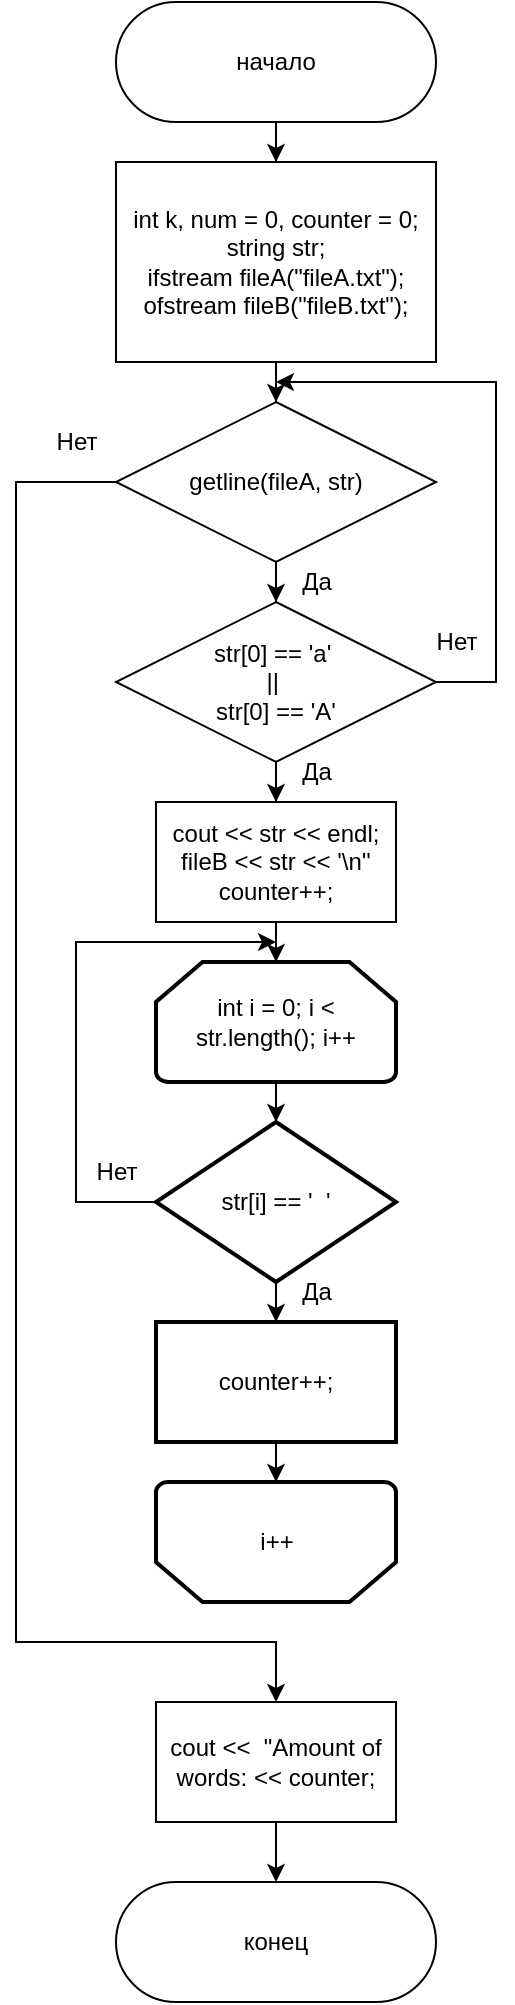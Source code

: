 <mxfile version="21.0.2" type="device"><diagram id="2eIPWlnJ4mHLnyGE1HLZ" name="Page-2"><mxGraphModel dx="648" dy="681" grid="1" gridSize="10" guides="1" tooltips="1" connect="1" arrows="1" fold="1" page="1" pageScale="1" pageWidth="850" pageHeight="1100" math="0" shadow="0"><root><mxCell id="0"/><mxCell id="1" parent="0"/><mxCell id="UxC14Kn7oVuOBd2x9lsh-72" value="" style="edgeStyle=orthogonalEdgeStyle;rounded=0;orthogonalLoop=1;jettySize=auto;html=1;" parent="1" source="PY2X2iPEP_EF3hRl5PDI-1" target="UxC14Kn7oVuOBd2x9lsh-71" edge="1"><mxGeometry relative="1" as="geometry"/></mxCell><mxCell id="PY2X2iPEP_EF3hRl5PDI-1" value="начало" style="rounded=1;whiteSpace=wrap;html=1;arcSize=50;" parent="1" vertex="1"><mxGeometry x="200" y="20" width="160" height="60" as="geometry"/></mxCell><mxCell id="QPQqdP6MtDB2uUyttaA2-3" value="" style="edgeStyle=orthogonalEdgeStyle;rounded=0;orthogonalLoop=1;jettySize=auto;html=1;" edge="1" parent="1" source="UxC14Kn7oVuOBd2x9lsh-71" target="QPQqdP6MtDB2uUyttaA2-2"><mxGeometry relative="1" as="geometry"/></mxCell><mxCell id="UxC14Kn7oVuOBd2x9lsh-71" value="int k, num = 0, counter = 0;&lt;br&gt;string str;&lt;br&gt;ifstream fileA(&quot;fileA.txt&quot;);&lt;br&gt;ofstream fileB(&quot;fileB.txt&quot;);" style="whiteSpace=wrap;html=1;" parent="1" vertex="1"><mxGeometry x="200" y="100" width="160" height="100" as="geometry"/></mxCell><mxCell id="QPQqdP6MtDB2uUyttaA2-5" value="" style="edgeStyle=orthogonalEdgeStyle;rounded=0;orthogonalLoop=1;jettySize=auto;html=1;" edge="1" parent="1" source="QPQqdP6MtDB2uUyttaA2-2" target="QPQqdP6MtDB2uUyttaA2-4"><mxGeometry relative="1" as="geometry"/></mxCell><mxCell id="QPQqdP6MtDB2uUyttaA2-15" style="edgeStyle=orthogonalEdgeStyle;rounded=0;orthogonalLoop=1;jettySize=auto;html=1;exitX=0;exitY=0.5;exitDx=0;exitDy=0;entryX=0.5;entryY=0;entryDx=0;entryDy=0;" edge="1" parent="1" source="QPQqdP6MtDB2uUyttaA2-2" target="QPQqdP6MtDB2uUyttaA2-14"><mxGeometry relative="1" as="geometry"><mxPoint x="160" y="760" as="targetPoint"/><Array as="points"><mxPoint x="150" y="260"/><mxPoint x="150" y="840"/><mxPoint x="280" y="840"/></Array></mxGeometry></mxCell><mxCell id="QPQqdP6MtDB2uUyttaA2-2" value="getline(fileA, str)" style="rhombus;whiteSpace=wrap;html=1;" vertex="1" parent="1"><mxGeometry x="200" y="220" width="160" height="80" as="geometry"/></mxCell><mxCell id="QPQqdP6MtDB2uUyttaA2-7" value="" style="edgeStyle=orthogonalEdgeStyle;rounded=0;orthogonalLoop=1;jettySize=auto;html=1;" edge="1" parent="1" source="QPQqdP6MtDB2uUyttaA2-4" target="QPQqdP6MtDB2uUyttaA2-6"><mxGeometry relative="1" as="geometry"/></mxCell><mxCell id="QPQqdP6MtDB2uUyttaA2-26" style="edgeStyle=orthogonalEdgeStyle;rounded=0;orthogonalLoop=1;jettySize=auto;html=1;" edge="1" parent="1" source="QPQqdP6MtDB2uUyttaA2-4"><mxGeometry relative="1" as="geometry"><mxPoint x="280" y="210" as="targetPoint"/><Array as="points"><mxPoint x="390" y="360"/><mxPoint x="390" y="210"/></Array></mxGeometry></mxCell><mxCell id="QPQqdP6MtDB2uUyttaA2-4" value="str[0] == 'a'&amp;nbsp;&lt;br&gt;||&amp;nbsp;&lt;br&gt;str[0] == 'A'" style="rhombus;whiteSpace=wrap;html=1;" vertex="1" parent="1"><mxGeometry x="200" y="320" width="160" height="80" as="geometry"/></mxCell><mxCell id="QPQqdP6MtDB2uUyttaA2-9" value="" style="edgeStyle=orthogonalEdgeStyle;rounded=0;orthogonalLoop=1;jettySize=auto;html=1;" edge="1" parent="1" source="QPQqdP6MtDB2uUyttaA2-6" target="QPQqdP6MtDB2uUyttaA2-8"><mxGeometry relative="1" as="geometry"/></mxCell><mxCell id="QPQqdP6MtDB2uUyttaA2-6" value="cout &amp;lt;&amp;lt; str &amp;lt;&amp;lt; endl;&lt;br&gt;fileB &amp;lt;&amp;lt; str &amp;lt;&amp;lt; '\n''&lt;br&gt;counter++;" style="whiteSpace=wrap;html=1;" vertex="1" parent="1"><mxGeometry x="220" y="420" width="120" height="60" as="geometry"/></mxCell><mxCell id="QPQqdP6MtDB2uUyttaA2-11" value="" style="edgeStyle=orthogonalEdgeStyle;rounded=0;orthogonalLoop=1;jettySize=auto;html=1;" edge="1" parent="1" source="QPQqdP6MtDB2uUyttaA2-8" target="QPQqdP6MtDB2uUyttaA2-10"><mxGeometry relative="1" as="geometry"/></mxCell><mxCell id="QPQqdP6MtDB2uUyttaA2-8" value="int i = 0; i &amp;lt; str.length(); i++" style="strokeWidth=2;html=1;shape=mxgraph.flowchart.loop_limit;whiteSpace=wrap;" vertex="1" parent="1"><mxGeometry x="220" y="500" width="120" height="60" as="geometry"/></mxCell><mxCell id="QPQqdP6MtDB2uUyttaA2-13" value="" style="edgeStyle=orthogonalEdgeStyle;rounded=0;orthogonalLoop=1;jettySize=auto;html=1;" edge="1" parent="1" source="QPQqdP6MtDB2uUyttaA2-10" target="QPQqdP6MtDB2uUyttaA2-12"><mxGeometry relative="1" as="geometry"/></mxCell><mxCell id="QPQqdP6MtDB2uUyttaA2-23" style="edgeStyle=orthogonalEdgeStyle;rounded=0;orthogonalLoop=1;jettySize=auto;html=1;exitX=0;exitY=0.5;exitDx=0;exitDy=0;" edge="1" parent="1" source="QPQqdP6MtDB2uUyttaA2-10"><mxGeometry relative="1" as="geometry"><mxPoint x="280" y="490" as="targetPoint"/><Array as="points"><mxPoint x="180" y="620"/><mxPoint x="180" y="490"/></Array></mxGeometry></mxCell><mxCell id="QPQqdP6MtDB2uUyttaA2-10" value="str[i] == '&amp;nbsp; '" style="rhombus;whiteSpace=wrap;html=1;strokeWidth=2;" vertex="1" parent="1"><mxGeometry x="220" y="580" width="120" height="80" as="geometry"/></mxCell><mxCell id="QPQqdP6MtDB2uUyttaA2-21" value="" style="edgeStyle=orthogonalEdgeStyle;rounded=0;orthogonalLoop=1;jettySize=auto;html=1;" edge="1" parent="1" source="QPQqdP6MtDB2uUyttaA2-12" target="QPQqdP6MtDB2uUyttaA2-20"><mxGeometry relative="1" as="geometry"/></mxCell><mxCell id="QPQqdP6MtDB2uUyttaA2-12" value="counter++;" style="whiteSpace=wrap;html=1;strokeWidth=2;" vertex="1" parent="1"><mxGeometry x="220" y="680" width="120" height="60" as="geometry"/></mxCell><mxCell id="QPQqdP6MtDB2uUyttaA2-28" style="edgeStyle=orthogonalEdgeStyle;rounded=0;orthogonalLoop=1;jettySize=auto;html=1;exitX=0.5;exitY=1;exitDx=0;exitDy=0;entryX=0.5;entryY=0;entryDx=0;entryDy=0;" edge="1" parent="1" source="QPQqdP6MtDB2uUyttaA2-14" target="QPQqdP6MtDB2uUyttaA2-27"><mxGeometry relative="1" as="geometry"/></mxCell><mxCell id="QPQqdP6MtDB2uUyttaA2-14" value="cout &amp;lt;&amp;lt;&amp;nbsp; &quot;Amount of words: &amp;lt;&amp;lt; counter;" style="whiteSpace=wrap;html=1;" vertex="1" parent="1"><mxGeometry x="220" y="870" width="120" height="60" as="geometry"/></mxCell><mxCell id="QPQqdP6MtDB2uUyttaA2-16" value="Нет" style="text;html=1;align=center;verticalAlign=middle;resizable=0;points=[];autosize=1;strokeColor=none;fillColor=none;" vertex="1" parent="1"><mxGeometry x="160" y="225" width="40" height="30" as="geometry"/></mxCell><mxCell id="QPQqdP6MtDB2uUyttaA2-17" value="Да" style="text;html=1;align=center;verticalAlign=middle;resizable=0;points=[];autosize=1;strokeColor=none;fillColor=none;" vertex="1" parent="1"><mxGeometry x="280" y="295" width="40" height="30" as="geometry"/></mxCell><mxCell id="QPQqdP6MtDB2uUyttaA2-18" value="Да" style="text;html=1;align=center;verticalAlign=middle;resizable=0;points=[];autosize=1;strokeColor=none;fillColor=none;" vertex="1" parent="1"><mxGeometry x="280" y="390" width="40" height="30" as="geometry"/></mxCell><mxCell id="QPQqdP6MtDB2uUyttaA2-19" value="Да" style="text;html=1;align=center;verticalAlign=middle;resizable=0;points=[];autosize=1;strokeColor=none;fillColor=none;" vertex="1" parent="1"><mxGeometry x="280" y="650" width="40" height="30" as="geometry"/></mxCell><mxCell id="QPQqdP6MtDB2uUyttaA2-20" value="" style="strokeWidth=2;html=1;shape=mxgraph.flowchart.loop_limit;whiteSpace=wrap;rotation=-180;" vertex="1" parent="1"><mxGeometry x="220" y="760" width="120" height="60" as="geometry"/></mxCell><mxCell id="QPQqdP6MtDB2uUyttaA2-22" value="i++" style="text;html=1;align=center;verticalAlign=middle;resizable=0;points=[];autosize=1;strokeColor=none;fillColor=none;" vertex="1" parent="1"><mxGeometry x="260" y="775" width="40" height="30" as="geometry"/></mxCell><mxCell id="QPQqdP6MtDB2uUyttaA2-24" value="Нет" style="text;html=1;align=center;verticalAlign=middle;resizable=0;points=[];autosize=1;strokeColor=none;fillColor=none;" vertex="1" parent="1"><mxGeometry x="180" y="590" width="40" height="30" as="geometry"/></mxCell><mxCell id="QPQqdP6MtDB2uUyttaA2-25" value="Нет" style="text;html=1;align=center;verticalAlign=middle;resizable=0;points=[];autosize=1;strokeColor=none;fillColor=none;" vertex="1" parent="1"><mxGeometry x="350" y="325" width="40" height="30" as="geometry"/></mxCell><mxCell id="QPQqdP6MtDB2uUyttaA2-27" value="конец" style="rounded=1;whiteSpace=wrap;html=1;arcSize=50;" vertex="1" parent="1"><mxGeometry x="200" y="960" width="160" height="60" as="geometry"/></mxCell></root></mxGraphModel></diagram></mxfile>